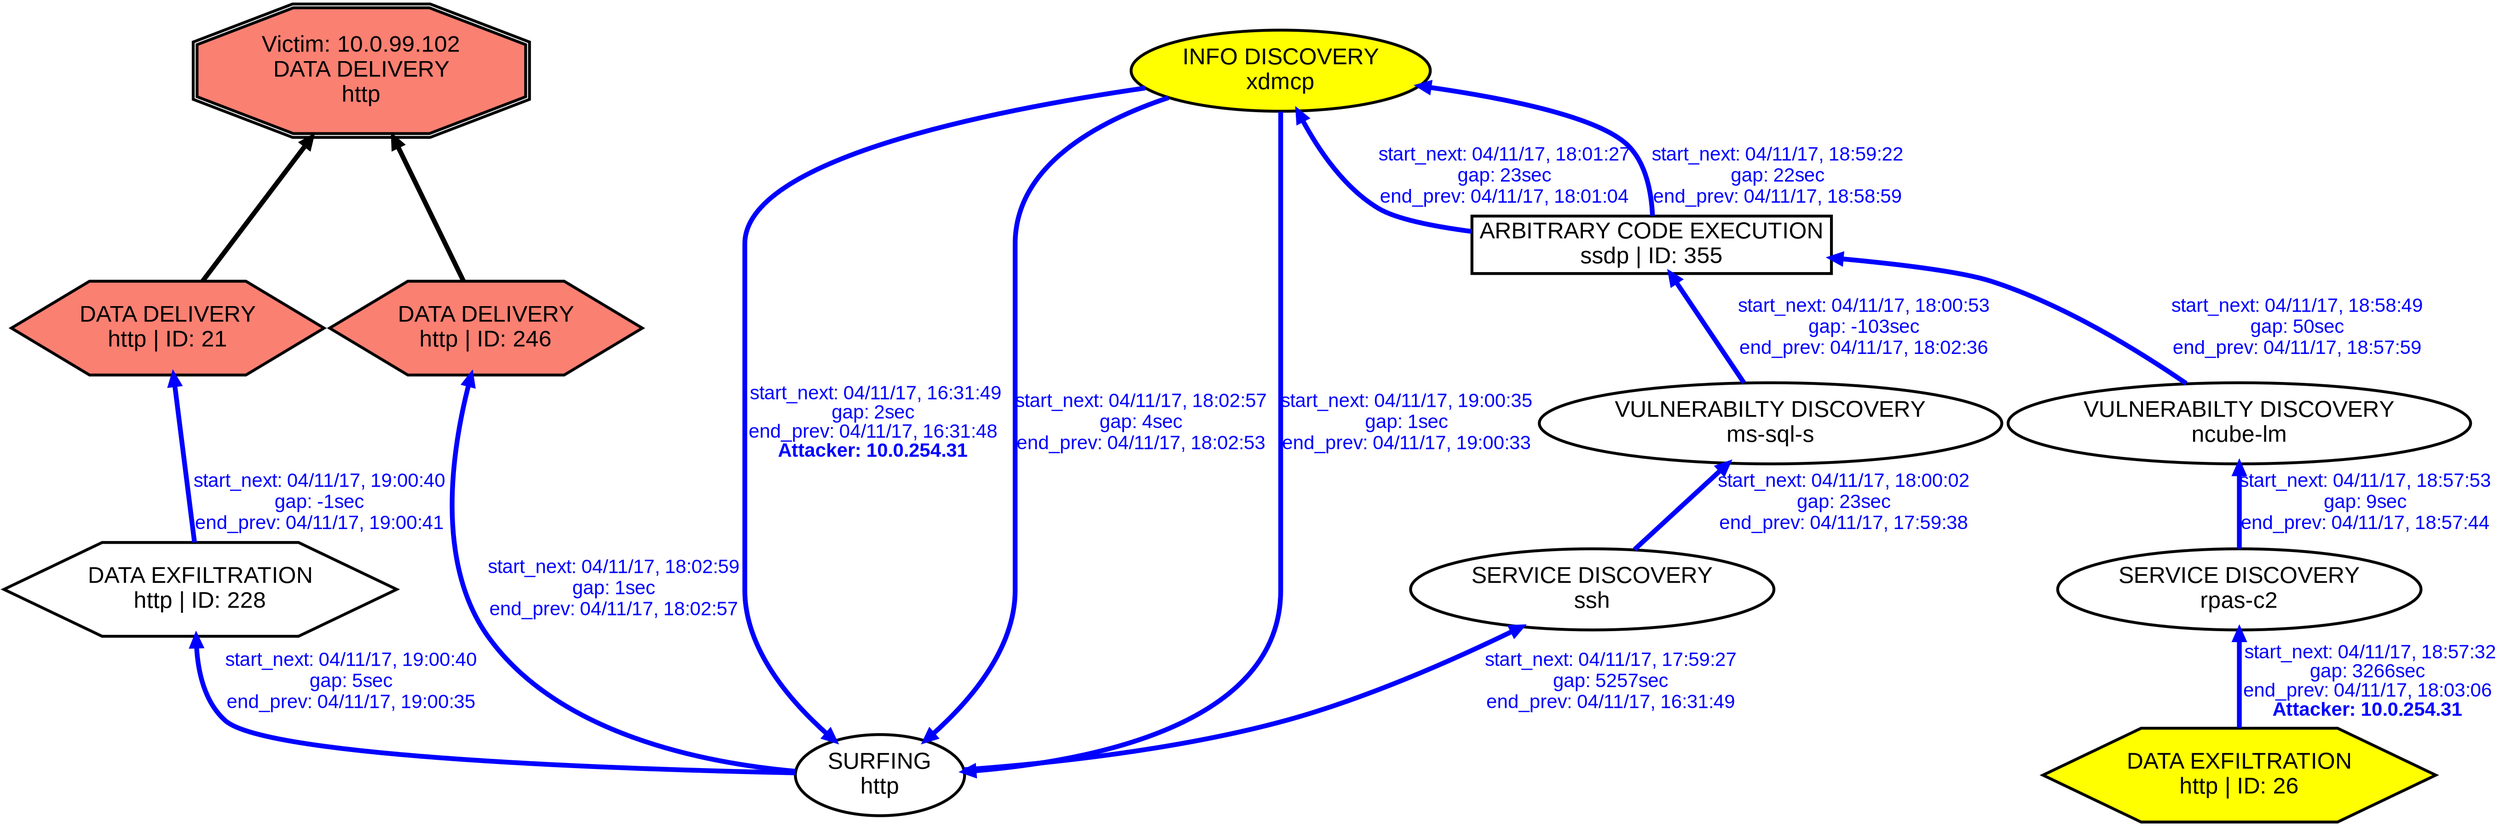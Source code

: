 digraph DATADELIVERYhttp {
rankdir="BT"; 
 graph [ nodesep="0.1", ranksep="0.02"] 
 node [ fontname=Arial, fontsize=24,penwidth=3]; 
 edge [ fontname=Arial, fontsize=20,penwidth=5 ];
"Victim: 10.0.99.102
DATA DELIVERY
http" [shape=doubleoctagon, style=filled, fillcolor=salmon];
{ rank = max; "Victim: 10.0.99.102
DATA DELIVERY
http"}
"DATA DELIVERY
http | ID: 21" -> "Victim: 10.0.99.102
DATA DELIVERY
http"
"DATA DELIVERY
http | ID: 21" [style=filled, fillcolor= salmon]
"DATA DELIVERY
http | ID: 246" -> "Victim: 10.0.99.102
DATA DELIVERY
http"
"DATA DELIVERY
http | ID: 246" [style=filled, fillcolor= salmon]
{ rank=same; "DATA DELIVERY
http | ID: 21" "DATA DELIVERY
http | ID: 246"}
"INFO DISCOVERY
xdmcp" [style=filled, fillcolor= yellow]
"INFO DISCOVERY
xdmcp" -> "SURFING
http" [ color=blue] [label=<<font color="blue"> start_next: 04/11/17, 16:31:49<br/>gap: 2sec<br/>end_prev: 04/11/17, 16:31:48</font><br/><font color="blue"><b>Attacker: 10.0.254.31</b></font>>]
"SURFING
http" -> "SERVICE DISCOVERY
ssh" [ label="start_next: 04/11/17, 17:59:27
gap: 5257sec
end_prev: 04/11/17, 16:31:49"][ fontcolor="blue" color=blue]
"SERVICE DISCOVERY
ssh" -> "VULNERABILTY DISCOVERY
ms-sql-s" [ label="start_next: 04/11/17, 18:00:02
gap: 23sec
end_prev: 04/11/17, 17:59:38"][ fontcolor="blue" color=blue]
"VULNERABILTY DISCOVERY
ms-sql-s" -> "ARBITRARY CODE EXECUTION
ssdp | ID: 355" [ label="start_next: 04/11/17, 18:00:53
gap: -103sec
end_prev: 04/11/17, 18:02:36"][ fontcolor="blue" color=blue]
"ARBITRARY CODE EXECUTION
ssdp | ID: 355" -> "INFO DISCOVERY
xdmcp" [ label="start_next: 04/11/17, 18:01:27
gap: 23sec
end_prev: 04/11/17, 18:01:04"][ fontcolor="blue" color=blue]
"INFO DISCOVERY
xdmcp" -> "SURFING
http" [ label="start_next: 04/11/17, 18:02:57
gap: 4sec
end_prev: 04/11/17, 18:02:53"][ fontcolor="blue" color=blue]
"SURFING
http" -> "DATA DELIVERY
http | ID: 246" [ label="start_next: 04/11/17, 18:02:59
gap: 1sec
end_prev: 04/11/17, 18:02:57"][ fontcolor="blue" color=blue]
"DATA EXFILTRATION
http | ID: 26" [style=filled, fillcolor= yellow]
"DATA EXFILTRATION
http | ID: 26" -> "SERVICE DISCOVERY
rpas-c2" [ color=blue] [label=<<font color="blue"> start_next: 04/11/17, 18:57:32<br/>gap: 3266sec<br/>end_prev: 04/11/17, 18:03:06</font><br/><font color="blue"><b>Attacker: 10.0.254.31</b></font>>]
"SERVICE DISCOVERY
rpas-c2" -> "VULNERABILTY DISCOVERY
ncube-lm" [ label="start_next: 04/11/17, 18:57:53
gap: 9sec
end_prev: 04/11/17, 18:57:44"][ fontcolor="blue" color=blue]
"VULNERABILTY DISCOVERY
ncube-lm" -> "ARBITRARY CODE EXECUTION
ssdp | ID: 355" [ label="start_next: 04/11/17, 18:58:49
gap: 50sec
end_prev: 04/11/17, 18:57:59"][ fontcolor="blue" color=blue]
"ARBITRARY CODE EXECUTION
ssdp | ID: 355" -> "INFO DISCOVERY
xdmcp" [ label="start_next: 04/11/17, 18:59:22
gap: 22sec
end_prev: 04/11/17, 18:58:59"][ fontcolor="blue" color=blue]
"INFO DISCOVERY
xdmcp" -> "SURFING
http" [ label="start_next: 04/11/17, 19:00:35
gap: 1sec
end_prev: 04/11/17, 19:00:33"][ fontcolor="blue" color=blue]
"SURFING
http" -> "DATA EXFILTRATION
http | ID: 228" [ label="start_next: 04/11/17, 19:00:40
gap: 5sec
end_prev: 04/11/17, 19:00:35"][ fontcolor="blue" color=blue]
"DATA EXFILTRATION
http | ID: 228" -> "DATA DELIVERY
http | ID: 21" [ label="start_next: 04/11/17, 19:00:40
gap: -1sec
end_prev: 04/11/17, 19:00:41"][ fontcolor="blue" color=blue]
"INFO DISCOVERY
xdmcp" [shape=oval]
"INFO DISCOVERY
xdmcp" [tooltip="GPL WEB_SERVER mod_gzip_status access
GPL RPC xdmcp info query"]
"SURFING
http" [shape=oval]
"SURFING
http" [tooltip="ET WEB_SERVER WEB-PHP phpinfo access"]
"SERVICE DISCOVERY
ssh" [shape=oval]
"SERVICE DISCOVERY
ssh" [tooltip="ET SCAN Potential SSH Scan
ET SCAN Potential VNC Scan 5900-5920"]
"VULNERABILTY DISCOVERY
ms-sql-s" [shape=oval]
"VULNERABILTY DISCOVERY
ms-sql-s" [tooltip="ET POLICY Suspicious inbound to MSSQL port 1433
ET SCAN Nessus User Agent"]
"ARBITRARY CODE EXECUTION
ssdp | ID: 355" [shape=box]
"ARBITRARY CODE EXECUTION
ssdp | ID: 355" [tooltip="GPL MISC UPnP malformed advertisement"]
"DATA DELIVERY
http | ID: 246" [shape=hexagon]
"DATA DELIVERY
http | ID: 246" [tooltip="ET WEB_SERVER PHP tags in HTTP POST
GPL WEB_SERVER perl post attempt"]
"DATA EXFILTRATION
http | ID: 26" [shape=hexagon]
"DATA EXFILTRATION
http | ID: 26" [tooltip="ET WEB_SPECIFIC_APPS PHP-CGI query string parameter vulnerability"]
"SERVICE DISCOVERY
rpas-c2" [shape=oval]
"SERVICE DISCOVERY
rpas-c2" [tooltip="ET SCAN Potential SSH Scan
ET SCAN Potential VNC Scan 5900-5920"]
"VULNERABILTY DISCOVERY
ncube-lm" [shape=oval]
"VULNERABILTY DISCOVERY
ncube-lm" [tooltip="ET POLICY Suspicious inbound to mySQL port 3306
ET POLICY Suspicious inbound to Oracle SQL port 1521
ET POLICY Suspicious inbound to PostgreSQL port 5432"]
"DATA EXFILTRATION
http | ID: 228" [shape=hexagon]
"DATA EXFILTRATION
http | ID: 228" [tooltip="ET WEB_SPECIFIC_APPS PHP-CGI query string parameter vulnerability"]
"DATA DELIVERY
http | ID: 21" [shape=hexagon]
"DATA DELIVERY
http | ID: 21" [tooltip="ET WEB_SERVER PHP Possible php Remote File Inclusion Attempt
ET WEB_SERVER PHP tags in HTTP POST"]
}
